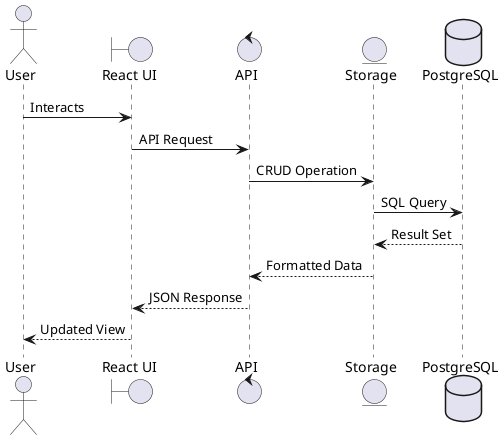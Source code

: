 @startuml
actor User
boundary "React UI" as UI
control "API" as API
entity "Storage" as Storage
database "PostgreSQL" as DB

User -> UI : Interacts
UI -> API : API Request
API -> Storage : CRUD Operation
Storage -> DB : SQL Query
DB --> Storage : Result Set
Storage --> API : Formatted Data
API --> UI : JSON Response
UI --> User : Updated View
@enduml